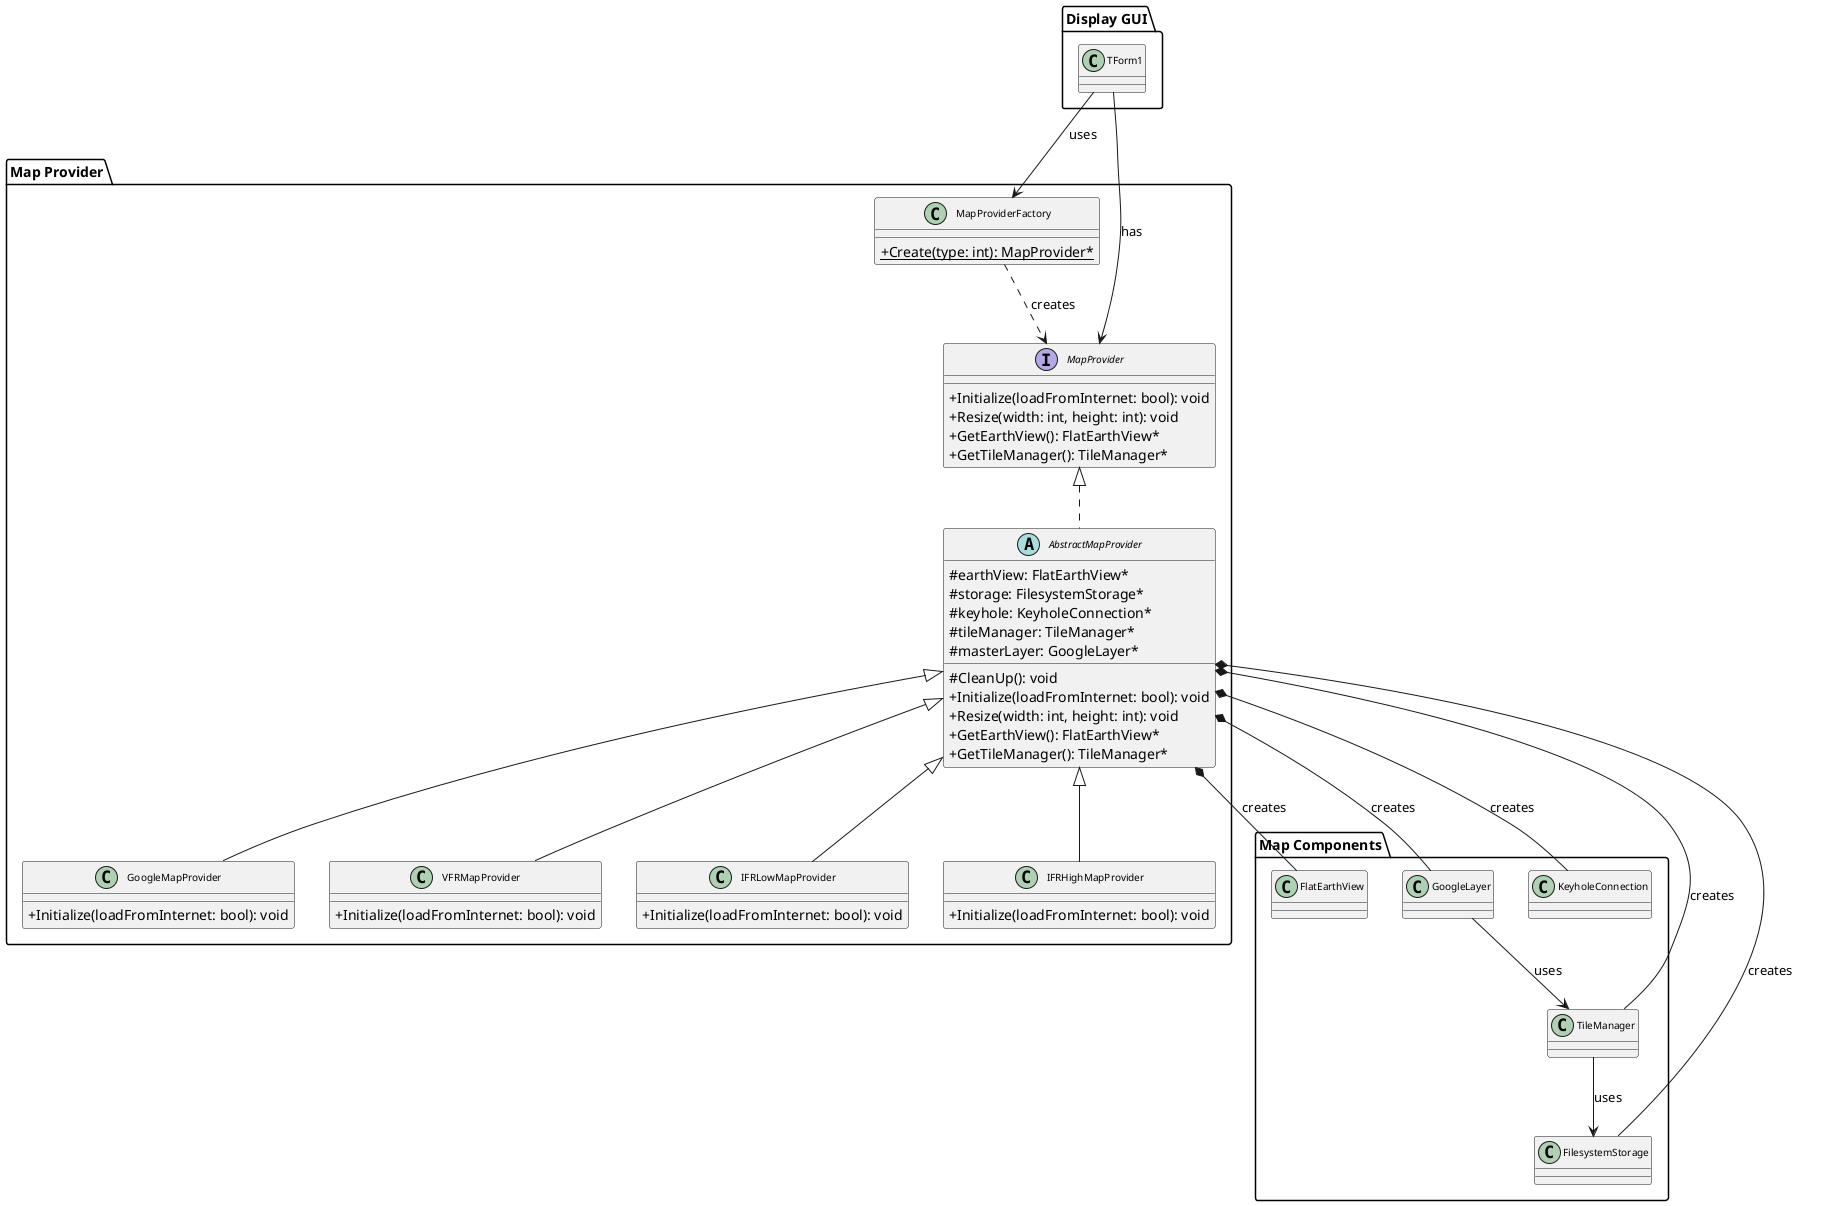 @startuml MapProvider Module View

skinparam classAttributeIconSize 0
skinparam classFontSize 10
skinparam classFontName Arial

package "Display GUI" {
    class TForm1
}

package "Map Provider" {
    interface MapProvider {
        +Initialize(loadFromInternet: bool): void
        +Resize(width: int, height: int): void
        +GetEarthView(): FlatEarthView*
        +GetTileManager(): TileManager*
    }

    abstract class AbstractMapProvider {
        #earthView: FlatEarthView*
        #storage: FilesystemStorage*
        #keyhole: KeyholeConnection*
        #tileManager: TileManager*
        #masterLayer: GoogleLayer*
        #CleanUp(): void
        +Initialize(loadFromInternet: bool): void
        +Resize(width: int, height: int): void
        +GetEarthView(): FlatEarthView*
        +GetTileManager(): TileManager*
    }

    class GoogleMapProvider {
        +Initialize(loadFromInternet: bool): void
    }

    class VFRMapProvider {
        +Initialize(loadFromInternet: bool): void
    }

    class IFRLowMapProvider {
        +Initialize(loadFromInternet: bool): void
    }

    class IFRHighMapProvider {
        +Initialize(loadFromInternet: bool): void
    }

    class MapProviderFactory {
        +{static} Create(type: int): MapProvider*
    }
}

package "Map Components" {
    class FlatEarthView
    class FilesystemStorage
    class TileManager
    class GoogleLayer
    class KeyholeConnection
}

MapProvider <|.. AbstractMapProvider
AbstractMapProvider <|-- GoogleMapProvider
AbstractMapProvider <|-- VFRMapProvider
AbstractMapProvider <|-- IFRLowMapProvider
AbstractMapProvider <|-- IFRHighMapProvider

AbstractMapProvider *-- FlatEarthView : creates
AbstractMapProvider *-- FilesystemStorage : creates
AbstractMapProvider *-- KeyholeConnection : creates
AbstractMapProvider *-- TileManager : creates
AbstractMapProvider *-- GoogleLayer : creates
GoogleLayer --> TileManager : uses
TileManager --> FilesystemStorage : uses

MapProviderFactory ..> MapProvider : creates

TForm1 --> MapProviderFactory : uses
TForm1 --> MapProvider : has

@enduml 